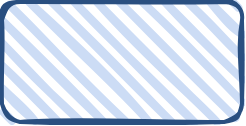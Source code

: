 <mxfile version="20.8.11" type="github">
  <diagram id="q9V0a5muKVpJxnvX1E8P" name="第 1 页">
    <mxGraphModel dx="1194" dy="765" grid="1" gridSize="10" guides="1" tooltips="1" connect="1" arrows="1" fold="1" page="1" pageScale="1" pageWidth="827" pageHeight="1169" math="0" shadow="0">
      <root>
        <mxCell id="0" />
        <mxCell id="1" parent="0" />
        <mxCell id="DYQuNRCOeBw9W_rcUtsJ-1" value="" style="rounded=1;whiteSpace=wrap;html=1;strokeWidth=2;fillWeight=4;hachureGap=8;hachureAngle=45;fillColor=#CCDCF5;sketch=1;strokeColor=#2A4F80;" vertex="1" parent="1">
          <mxGeometry x="250" y="290" width="120" height="60" as="geometry" />
        </mxCell>
      </root>
    </mxGraphModel>
  </diagram>
</mxfile>
